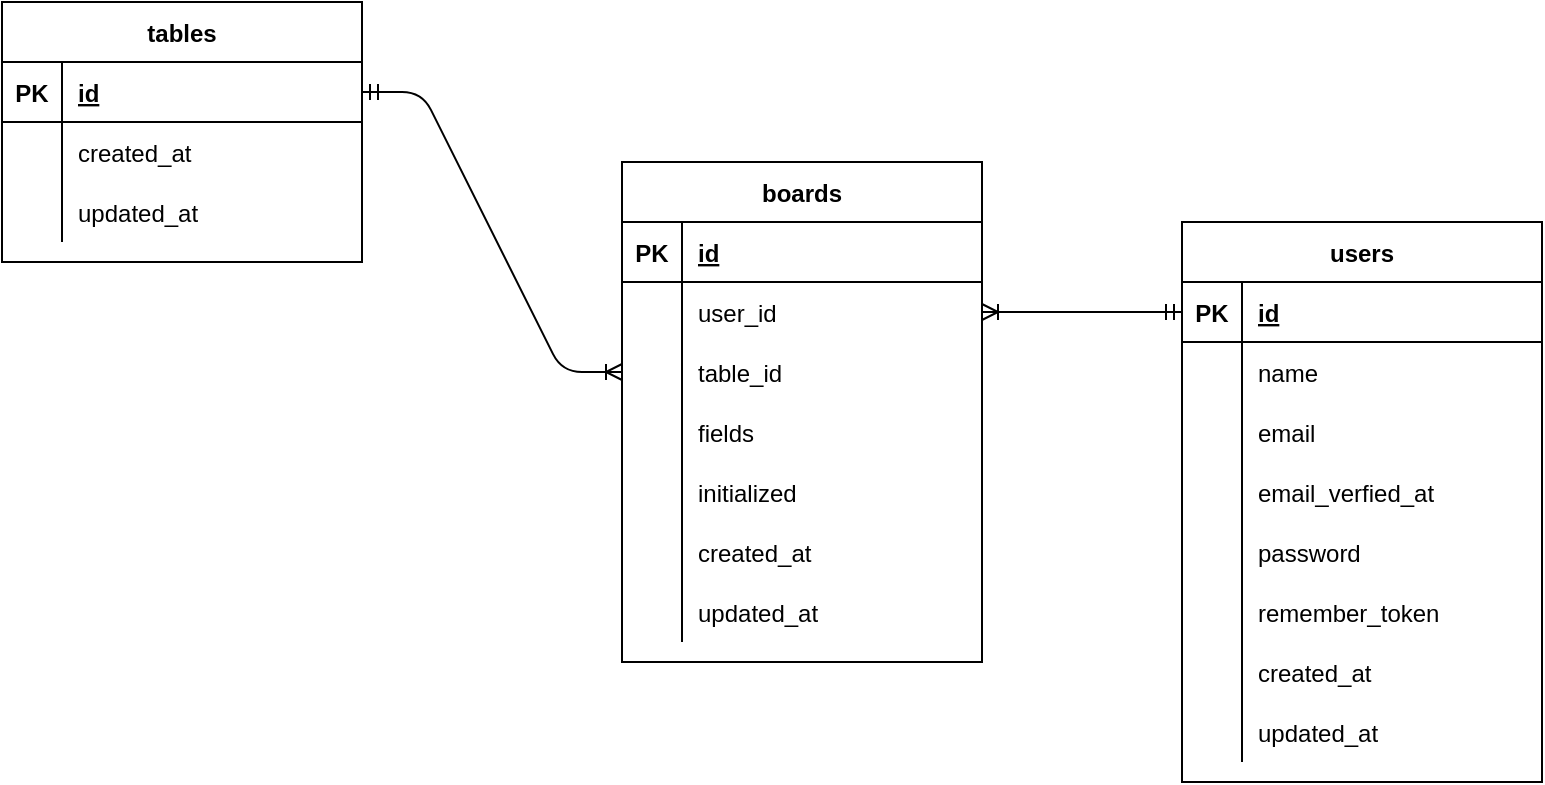 <mxfile version="13.9.9" type="device"><diagram id="gAhuCRGntvKnZekkGgG3" name="Strona-1"><mxGraphModel dx="905" dy="813" grid="1" gridSize="10" guides="1" tooltips="1" connect="1" arrows="1" fold="1" page="1" pageScale="1" pageWidth="827" pageHeight="1169" math="0" shadow="0"><root><mxCell id="0"/><mxCell id="1" parent="0"/><mxCell id="xSTJ-xnqYJoy_mVMBKsj-1" value="users" style="shape=table;startSize=30;container=1;collapsible=1;childLayout=tableLayout;fixedRows=1;rowLines=0;fontStyle=1;align=center;resizeLast=1;" vertex="1" parent="1"><mxGeometry x="630" y="330" width="180" height="280" as="geometry"/></mxCell><mxCell id="xSTJ-xnqYJoy_mVMBKsj-2" value="" style="shape=partialRectangle;collapsible=0;dropTarget=0;pointerEvents=0;fillColor=none;top=0;left=0;bottom=1;right=0;points=[[0,0.5],[1,0.5]];portConstraint=eastwest;" vertex="1" parent="xSTJ-xnqYJoy_mVMBKsj-1"><mxGeometry y="30" width="180" height="30" as="geometry"/></mxCell><mxCell id="xSTJ-xnqYJoy_mVMBKsj-3" value="PK" style="shape=partialRectangle;connectable=0;fillColor=none;top=0;left=0;bottom=0;right=0;fontStyle=1;overflow=hidden;" vertex="1" parent="xSTJ-xnqYJoy_mVMBKsj-2"><mxGeometry width="30" height="30" as="geometry"/></mxCell><mxCell id="xSTJ-xnqYJoy_mVMBKsj-4" value="id" style="shape=partialRectangle;connectable=0;fillColor=none;top=0;left=0;bottom=0;right=0;align=left;spacingLeft=6;fontStyle=5;overflow=hidden;" vertex="1" parent="xSTJ-xnqYJoy_mVMBKsj-2"><mxGeometry x="30" width="150" height="30" as="geometry"/></mxCell><mxCell id="xSTJ-xnqYJoy_mVMBKsj-5" value="" style="shape=partialRectangle;collapsible=0;dropTarget=0;pointerEvents=0;fillColor=none;top=0;left=0;bottom=0;right=0;points=[[0,0.5],[1,0.5]];portConstraint=eastwest;" vertex="1" parent="xSTJ-xnqYJoy_mVMBKsj-1"><mxGeometry y="60" width="180" height="30" as="geometry"/></mxCell><mxCell id="xSTJ-xnqYJoy_mVMBKsj-6" value="" style="shape=partialRectangle;connectable=0;fillColor=none;top=0;left=0;bottom=0;right=0;editable=1;overflow=hidden;" vertex="1" parent="xSTJ-xnqYJoy_mVMBKsj-5"><mxGeometry width="30" height="30" as="geometry"/></mxCell><mxCell id="xSTJ-xnqYJoy_mVMBKsj-7" value="name" style="shape=partialRectangle;connectable=0;fillColor=none;top=0;left=0;bottom=0;right=0;align=left;spacingLeft=6;overflow=hidden;" vertex="1" parent="xSTJ-xnqYJoy_mVMBKsj-5"><mxGeometry x="30" width="150" height="30" as="geometry"/></mxCell><mxCell id="xSTJ-xnqYJoy_mVMBKsj-8" value="" style="shape=partialRectangle;collapsible=0;dropTarget=0;pointerEvents=0;fillColor=none;top=0;left=0;bottom=0;right=0;points=[[0,0.5],[1,0.5]];portConstraint=eastwest;" vertex="1" parent="xSTJ-xnqYJoy_mVMBKsj-1"><mxGeometry y="90" width="180" height="30" as="geometry"/></mxCell><mxCell id="xSTJ-xnqYJoy_mVMBKsj-9" value="" style="shape=partialRectangle;connectable=0;fillColor=none;top=0;left=0;bottom=0;right=0;editable=1;overflow=hidden;" vertex="1" parent="xSTJ-xnqYJoy_mVMBKsj-8"><mxGeometry width="30" height="30" as="geometry"/></mxCell><mxCell id="xSTJ-xnqYJoy_mVMBKsj-10" value="email" style="shape=partialRectangle;connectable=0;fillColor=none;top=0;left=0;bottom=0;right=0;align=left;spacingLeft=6;overflow=hidden;" vertex="1" parent="xSTJ-xnqYJoy_mVMBKsj-8"><mxGeometry x="30" width="150" height="30" as="geometry"/></mxCell><mxCell id="xSTJ-xnqYJoy_mVMBKsj-11" value="" style="shape=partialRectangle;collapsible=0;dropTarget=0;pointerEvents=0;fillColor=none;top=0;left=0;bottom=0;right=0;points=[[0,0.5],[1,0.5]];portConstraint=eastwest;" vertex="1" parent="xSTJ-xnqYJoy_mVMBKsj-1"><mxGeometry y="120" width="180" height="30" as="geometry"/></mxCell><mxCell id="xSTJ-xnqYJoy_mVMBKsj-12" value="" style="shape=partialRectangle;connectable=0;fillColor=none;top=0;left=0;bottom=0;right=0;editable=1;overflow=hidden;" vertex="1" parent="xSTJ-xnqYJoy_mVMBKsj-11"><mxGeometry width="30" height="30" as="geometry"/></mxCell><mxCell id="xSTJ-xnqYJoy_mVMBKsj-13" value="email_verfied_at" style="shape=partialRectangle;connectable=0;fillColor=none;top=0;left=0;bottom=0;right=0;align=left;spacingLeft=6;overflow=hidden;" vertex="1" parent="xSTJ-xnqYJoy_mVMBKsj-11"><mxGeometry x="30" width="150" height="30" as="geometry"/></mxCell><mxCell id="xSTJ-xnqYJoy_mVMBKsj-14" value="" style="shape=partialRectangle;collapsible=0;dropTarget=0;pointerEvents=0;fillColor=none;top=0;left=0;bottom=0;right=0;points=[[0,0.5],[1,0.5]];portConstraint=eastwest;" vertex="1" parent="xSTJ-xnqYJoy_mVMBKsj-1"><mxGeometry y="150" width="180" height="30" as="geometry"/></mxCell><mxCell id="xSTJ-xnqYJoy_mVMBKsj-15" value="" style="shape=partialRectangle;connectable=0;fillColor=none;top=0;left=0;bottom=0;right=0;editable=1;overflow=hidden;" vertex="1" parent="xSTJ-xnqYJoy_mVMBKsj-14"><mxGeometry width="30" height="30" as="geometry"/></mxCell><mxCell id="xSTJ-xnqYJoy_mVMBKsj-16" value="password" style="shape=partialRectangle;connectable=0;fillColor=none;top=0;left=0;bottom=0;right=0;align=left;spacingLeft=6;overflow=hidden;" vertex="1" parent="xSTJ-xnqYJoy_mVMBKsj-14"><mxGeometry x="30" width="150" height="30" as="geometry"/></mxCell><mxCell id="xSTJ-xnqYJoy_mVMBKsj-17" value="" style="shape=partialRectangle;collapsible=0;dropTarget=0;pointerEvents=0;fillColor=none;top=0;left=0;bottom=0;right=0;points=[[0,0.5],[1,0.5]];portConstraint=eastwest;" vertex="1" parent="xSTJ-xnqYJoy_mVMBKsj-1"><mxGeometry y="180" width="180" height="30" as="geometry"/></mxCell><mxCell id="xSTJ-xnqYJoy_mVMBKsj-18" value="" style="shape=partialRectangle;connectable=0;fillColor=none;top=0;left=0;bottom=0;right=0;editable=1;overflow=hidden;" vertex="1" parent="xSTJ-xnqYJoy_mVMBKsj-17"><mxGeometry width="30" height="30" as="geometry"/></mxCell><mxCell id="xSTJ-xnqYJoy_mVMBKsj-19" value="remember_token" style="shape=partialRectangle;connectable=0;fillColor=none;top=0;left=0;bottom=0;right=0;align=left;spacingLeft=6;overflow=hidden;" vertex="1" parent="xSTJ-xnqYJoy_mVMBKsj-17"><mxGeometry x="30" width="150" height="30" as="geometry"/></mxCell><mxCell id="xSTJ-xnqYJoy_mVMBKsj-20" value="" style="shape=partialRectangle;collapsible=0;dropTarget=0;pointerEvents=0;fillColor=none;top=0;left=0;bottom=0;right=0;points=[[0,0.5],[1,0.5]];portConstraint=eastwest;" vertex="1" parent="xSTJ-xnqYJoy_mVMBKsj-1"><mxGeometry y="210" width="180" height="30" as="geometry"/></mxCell><mxCell id="xSTJ-xnqYJoy_mVMBKsj-21" value="" style="shape=partialRectangle;connectable=0;fillColor=none;top=0;left=0;bottom=0;right=0;editable=1;overflow=hidden;" vertex="1" parent="xSTJ-xnqYJoy_mVMBKsj-20"><mxGeometry width="30" height="30" as="geometry"/></mxCell><mxCell id="xSTJ-xnqYJoy_mVMBKsj-22" value="created_at" style="shape=partialRectangle;connectable=0;fillColor=none;top=0;left=0;bottom=0;right=0;align=left;spacingLeft=6;overflow=hidden;" vertex="1" parent="xSTJ-xnqYJoy_mVMBKsj-20"><mxGeometry x="30" width="150" height="30" as="geometry"/></mxCell><mxCell id="xSTJ-xnqYJoy_mVMBKsj-23" value="" style="shape=partialRectangle;collapsible=0;dropTarget=0;pointerEvents=0;fillColor=none;top=0;left=0;bottom=0;right=0;points=[[0,0.5],[1,0.5]];portConstraint=eastwest;" vertex="1" parent="xSTJ-xnqYJoy_mVMBKsj-1"><mxGeometry y="240" width="180" height="30" as="geometry"/></mxCell><mxCell id="xSTJ-xnqYJoy_mVMBKsj-24" value="" style="shape=partialRectangle;connectable=0;fillColor=none;top=0;left=0;bottom=0;right=0;editable=1;overflow=hidden;" vertex="1" parent="xSTJ-xnqYJoy_mVMBKsj-23"><mxGeometry width="30" height="30" as="geometry"/></mxCell><mxCell id="xSTJ-xnqYJoy_mVMBKsj-25" value="updated_at" style="shape=partialRectangle;connectable=0;fillColor=none;top=0;left=0;bottom=0;right=0;align=left;spacingLeft=6;overflow=hidden;" vertex="1" parent="xSTJ-xnqYJoy_mVMBKsj-23"><mxGeometry x="30" width="150" height="30" as="geometry"/></mxCell><mxCell id="xSTJ-xnqYJoy_mVMBKsj-26" value="tables" style="shape=table;startSize=30;container=1;collapsible=1;childLayout=tableLayout;fixedRows=1;rowLines=0;fontStyle=1;align=center;resizeLast=1;" vertex="1" parent="1"><mxGeometry x="40" y="220" width="180" height="130" as="geometry"/></mxCell><mxCell id="xSTJ-xnqYJoy_mVMBKsj-27" value="" style="shape=partialRectangle;collapsible=0;dropTarget=0;pointerEvents=0;fillColor=none;top=0;left=0;bottom=1;right=0;points=[[0,0.5],[1,0.5]];portConstraint=eastwest;" vertex="1" parent="xSTJ-xnqYJoy_mVMBKsj-26"><mxGeometry y="30" width="180" height="30" as="geometry"/></mxCell><mxCell id="xSTJ-xnqYJoy_mVMBKsj-28" value="PK" style="shape=partialRectangle;connectable=0;fillColor=none;top=0;left=0;bottom=0;right=0;fontStyle=1;overflow=hidden;" vertex="1" parent="xSTJ-xnqYJoy_mVMBKsj-27"><mxGeometry width="30" height="30" as="geometry"/></mxCell><mxCell id="xSTJ-xnqYJoy_mVMBKsj-29" value="id" style="shape=partialRectangle;connectable=0;fillColor=none;top=0;left=0;bottom=0;right=0;align=left;spacingLeft=6;fontStyle=5;overflow=hidden;" vertex="1" parent="xSTJ-xnqYJoy_mVMBKsj-27"><mxGeometry x="30" width="150" height="30" as="geometry"/></mxCell><mxCell id="xSTJ-xnqYJoy_mVMBKsj-36" value="" style="shape=partialRectangle;collapsible=0;dropTarget=0;pointerEvents=0;fillColor=none;top=0;left=0;bottom=0;right=0;points=[[0,0.5],[1,0.5]];portConstraint=eastwest;" vertex="1" parent="xSTJ-xnqYJoy_mVMBKsj-26"><mxGeometry y="60" width="180" height="30" as="geometry"/></mxCell><mxCell id="xSTJ-xnqYJoy_mVMBKsj-37" value="" style="shape=partialRectangle;connectable=0;fillColor=none;top=0;left=0;bottom=0;right=0;editable=1;overflow=hidden;" vertex="1" parent="xSTJ-xnqYJoy_mVMBKsj-36"><mxGeometry width="30" height="30" as="geometry"/></mxCell><mxCell id="xSTJ-xnqYJoy_mVMBKsj-38" value="created_at" style="shape=partialRectangle;connectable=0;fillColor=none;top=0;left=0;bottom=0;right=0;align=left;spacingLeft=6;overflow=hidden;" vertex="1" parent="xSTJ-xnqYJoy_mVMBKsj-36"><mxGeometry x="30" width="150" height="30" as="geometry"/></mxCell><mxCell id="xSTJ-xnqYJoy_mVMBKsj-39" value="" style="shape=partialRectangle;collapsible=0;dropTarget=0;pointerEvents=0;fillColor=none;top=0;left=0;bottom=0;right=0;points=[[0,0.5],[1,0.5]];portConstraint=eastwest;" vertex="1" parent="xSTJ-xnqYJoy_mVMBKsj-26"><mxGeometry y="90" width="180" height="30" as="geometry"/></mxCell><mxCell id="xSTJ-xnqYJoy_mVMBKsj-40" value="" style="shape=partialRectangle;connectable=0;fillColor=none;top=0;left=0;bottom=0;right=0;editable=1;overflow=hidden;" vertex="1" parent="xSTJ-xnqYJoy_mVMBKsj-39"><mxGeometry width="30" height="30" as="geometry"/></mxCell><mxCell id="xSTJ-xnqYJoy_mVMBKsj-41" value="updated_at" style="shape=partialRectangle;connectable=0;fillColor=none;top=0;left=0;bottom=0;right=0;align=left;spacingLeft=6;overflow=hidden;" vertex="1" parent="xSTJ-xnqYJoy_mVMBKsj-39"><mxGeometry x="30" width="150" height="30" as="geometry"/></mxCell><mxCell id="xSTJ-xnqYJoy_mVMBKsj-42" value="boards" style="shape=table;startSize=30;container=1;collapsible=1;childLayout=tableLayout;fixedRows=1;rowLines=0;fontStyle=1;align=center;resizeLast=1;" vertex="1" parent="1"><mxGeometry x="350" y="300" width="180" height="250" as="geometry"/></mxCell><mxCell id="xSTJ-xnqYJoy_mVMBKsj-43" value="" style="shape=partialRectangle;collapsible=0;dropTarget=0;pointerEvents=0;fillColor=none;top=0;left=0;bottom=1;right=0;points=[[0,0.5],[1,0.5]];portConstraint=eastwest;" vertex="1" parent="xSTJ-xnqYJoy_mVMBKsj-42"><mxGeometry y="30" width="180" height="30" as="geometry"/></mxCell><mxCell id="xSTJ-xnqYJoy_mVMBKsj-44" value="PK" style="shape=partialRectangle;connectable=0;fillColor=none;top=0;left=0;bottom=0;right=0;fontStyle=1;overflow=hidden;" vertex="1" parent="xSTJ-xnqYJoy_mVMBKsj-43"><mxGeometry width="30" height="30" as="geometry"/></mxCell><mxCell id="xSTJ-xnqYJoy_mVMBKsj-45" value="id" style="shape=partialRectangle;connectable=0;fillColor=none;top=0;left=0;bottom=0;right=0;align=left;spacingLeft=6;fontStyle=5;overflow=hidden;" vertex="1" parent="xSTJ-xnqYJoy_mVMBKsj-43"><mxGeometry x="30" width="150" height="30" as="geometry"/></mxCell><mxCell id="xSTJ-xnqYJoy_mVMBKsj-62" value="" style="shape=partialRectangle;collapsible=0;dropTarget=0;pointerEvents=0;fillColor=none;top=0;left=0;bottom=0;right=0;points=[[0,0.5],[1,0.5]];portConstraint=eastwest;" vertex="1" parent="xSTJ-xnqYJoy_mVMBKsj-42"><mxGeometry y="60" width="180" height="30" as="geometry"/></mxCell><mxCell id="xSTJ-xnqYJoy_mVMBKsj-63" value="" style="shape=partialRectangle;connectable=0;fillColor=none;top=0;left=0;bottom=0;right=0;editable=1;overflow=hidden;" vertex="1" parent="xSTJ-xnqYJoy_mVMBKsj-62"><mxGeometry width="30" height="30" as="geometry"/></mxCell><mxCell id="xSTJ-xnqYJoy_mVMBKsj-64" value="user_id" style="shape=partialRectangle;connectable=0;fillColor=none;top=0;left=0;bottom=0;right=0;align=left;spacingLeft=6;overflow=hidden;" vertex="1" parent="xSTJ-xnqYJoy_mVMBKsj-62"><mxGeometry x="30" width="150" height="30" as="geometry"/></mxCell><mxCell id="xSTJ-xnqYJoy_mVMBKsj-46" value="" style="shape=partialRectangle;collapsible=0;dropTarget=0;pointerEvents=0;fillColor=none;top=0;left=0;bottom=0;right=0;points=[[0,0.5],[1,0.5]];portConstraint=eastwest;" vertex="1" parent="xSTJ-xnqYJoy_mVMBKsj-42"><mxGeometry y="90" width="180" height="30" as="geometry"/></mxCell><mxCell id="xSTJ-xnqYJoy_mVMBKsj-47" value="" style="shape=partialRectangle;connectable=0;fillColor=none;top=0;left=0;bottom=0;right=0;editable=1;overflow=hidden;" vertex="1" parent="xSTJ-xnqYJoy_mVMBKsj-46"><mxGeometry width="30" height="30" as="geometry"/></mxCell><mxCell id="xSTJ-xnqYJoy_mVMBKsj-48" value="table_id" style="shape=partialRectangle;connectable=0;fillColor=none;top=0;left=0;bottom=0;right=0;align=left;spacingLeft=6;overflow=hidden;" vertex="1" parent="xSTJ-xnqYJoy_mVMBKsj-46"><mxGeometry x="30" width="150" height="30" as="geometry"/></mxCell><mxCell id="xSTJ-xnqYJoy_mVMBKsj-88" value="" style="shape=partialRectangle;collapsible=0;dropTarget=0;pointerEvents=0;fillColor=none;top=0;left=0;bottom=0;right=0;points=[[0,0.5],[1,0.5]];portConstraint=eastwest;" vertex="1" parent="xSTJ-xnqYJoy_mVMBKsj-42"><mxGeometry y="120" width="180" height="30" as="geometry"/></mxCell><mxCell id="xSTJ-xnqYJoy_mVMBKsj-89" value="" style="shape=partialRectangle;connectable=0;fillColor=none;top=0;left=0;bottom=0;right=0;editable=1;overflow=hidden;" vertex="1" parent="xSTJ-xnqYJoy_mVMBKsj-88"><mxGeometry width="30" height="30" as="geometry"/></mxCell><mxCell id="xSTJ-xnqYJoy_mVMBKsj-90" value="fields" style="shape=partialRectangle;connectable=0;fillColor=none;top=0;left=0;bottom=0;right=0;align=left;spacingLeft=6;overflow=hidden;" vertex="1" parent="xSTJ-xnqYJoy_mVMBKsj-88"><mxGeometry x="30" width="150" height="30" as="geometry"/></mxCell><mxCell id="xSTJ-xnqYJoy_mVMBKsj-49" value="" style="shape=partialRectangle;collapsible=0;dropTarget=0;pointerEvents=0;fillColor=none;top=0;left=0;bottom=0;right=0;points=[[0,0.5],[1,0.5]];portConstraint=eastwest;" vertex="1" parent="xSTJ-xnqYJoy_mVMBKsj-42"><mxGeometry y="150" width="180" height="30" as="geometry"/></mxCell><mxCell id="xSTJ-xnqYJoy_mVMBKsj-50" value="" style="shape=partialRectangle;connectable=0;fillColor=none;top=0;left=0;bottom=0;right=0;editable=1;overflow=hidden;" vertex="1" parent="xSTJ-xnqYJoy_mVMBKsj-49"><mxGeometry width="30" height="30" as="geometry"/></mxCell><mxCell id="xSTJ-xnqYJoy_mVMBKsj-51" value="initialized" style="shape=partialRectangle;connectable=0;fillColor=none;top=0;left=0;bottom=0;right=0;align=left;spacingLeft=6;overflow=hidden;" vertex="1" parent="xSTJ-xnqYJoy_mVMBKsj-49"><mxGeometry x="30" width="150" height="30" as="geometry"/></mxCell><mxCell id="xSTJ-xnqYJoy_mVMBKsj-52" value="" style="shape=partialRectangle;collapsible=0;dropTarget=0;pointerEvents=0;fillColor=none;top=0;left=0;bottom=0;right=0;points=[[0,0.5],[1,0.5]];portConstraint=eastwest;" vertex="1" parent="xSTJ-xnqYJoy_mVMBKsj-42"><mxGeometry y="180" width="180" height="30" as="geometry"/></mxCell><mxCell id="xSTJ-xnqYJoy_mVMBKsj-53" value="" style="shape=partialRectangle;connectable=0;fillColor=none;top=0;left=0;bottom=0;right=0;editable=1;overflow=hidden;" vertex="1" parent="xSTJ-xnqYJoy_mVMBKsj-52"><mxGeometry width="30" height="30" as="geometry"/></mxCell><mxCell id="xSTJ-xnqYJoy_mVMBKsj-54" value="created_at" style="shape=partialRectangle;connectable=0;fillColor=none;top=0;left=0;bottom=0;right=0;align=left;spacingLeft=6;overflow=hidden;" vertex="1" parent="xSTJ-xnqYJoy_mVMBKsj-52"><mxGeometry x="30" width="150" height="30" as="geometry"/></mxCell><mxCell id="xSTJ-xnqYJoy_mVMBKsj-55" value="" style="shape=partialRectangle;collapsible=0;dropTarget=0;pointerEvents=0;fillColor=none;top=0;left=0;bottom=0;right=0;points=[[0,0.5],[1,0.5]];portConstraint=eastwest;" vertex="1" parent="xSTJ-xnqYJoy_mVMBKsj-42"><mxGeometry y="210" width="180" height="30" as="geometry"/></mxCell><mxCell id="xSTJ-xnqYJoy_mVMBKsj-56" value="" style="shape=partialRectangle;connectable=0;fillColor=none;top=0;left=0;bottom=0;right=0;editable=1;overflow=hidden;" vertex="1" parent="xSTJ-xnqYJoy_mVMBKsj-55"><mxGeometry width="30" height="30" as="geometry"/></mxCell><mxCell id="xSTJ-xnqYJoy_mVMBKsj-57" value="updated_at" style="shape=partialRectangle;connectable=0;fillColor=none;top=0;left=0;bottom=0;right=0;align=left;spacingLeft=6;overflow=hidden;" vertex="1" parent="xSTJ-xnqYJoy_mVMBKsj-55"><mxGeometry x="30" width="150" height="30" as="geometry"/></mxCell><mxCell id="xSTJ-xnqYJoy_mVMBKsj-58" value="" style="edgeStyle=entityRelationEdgeStyle;fontSize=12;html=1;endArrow=ERoneToMany;startArrow=ERmandOne;exitX=0;exitY=0.5;exitDx=0;exitDy=0;entryX=1;entryY=0.5;entryDx=0;entryDy=0;" edge="1" parent="1" source="xSTJ-xnqYJoy_mVMBKsj-2" target="xSTJ-xnqYJoy_mVMBKsj-62"><mxGeometry width="100" height="100" relative="1" as="geometry"><mxPoint x="460" y="600" as="sourcePoint"/><mxPoint x="560" y="500" as="targetPoint"/></mxGeometry></mxCell><mxCell id="xSTJ-xnqYJoy_mVMBKsj-65" value="" style="edgeStyle=entityRelationEdgeStyle;fontSize=12;html=1;endArrow=ERoneToMany;startArrow=ERmandOne;entryX=0;entryY=0.5;entryDx=0;entryDy=0;exitX=1;exitY=0.5;exitDx=0;exitDy=0;" edge="1" parent="1" source="xSTJ-xnqYJoy_mVMBKsj-27" target="xSTJ-xnqYJoy_mVMBKsj-46"><mxGeometry width="100" height="100" relative="1" as="geometry"><mxPoint x="180" y="540" as="sourcePoint"/><mxPoint x="280" y="440" as="targetPoint"/></mxGeometry></mxCell></root></mxGraphModel></diagram></mxfile>